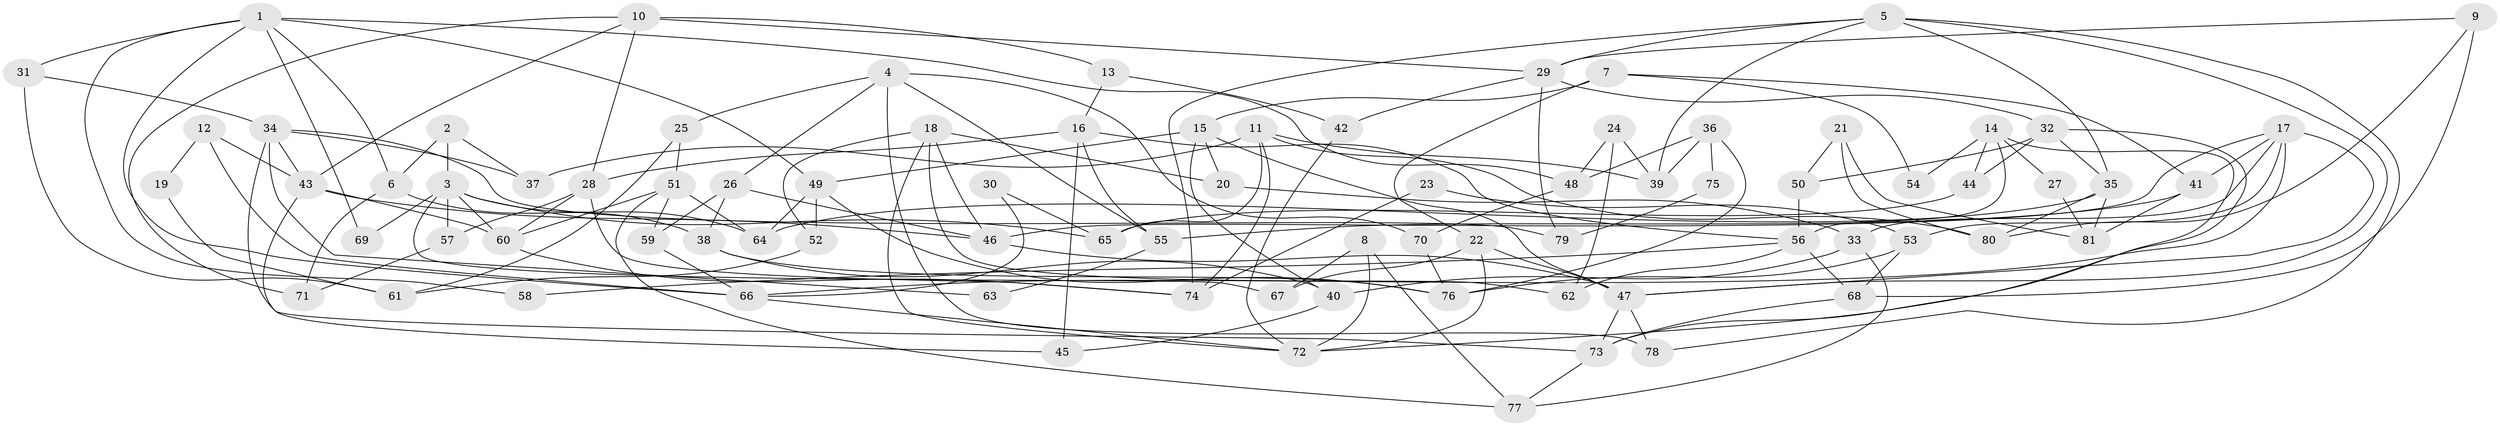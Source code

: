 // coarse degree distribution, {5: 0.08333333333333333, 9: 0.08333333333333333, 4: 0.08333333333333333, 2: 0.125, 3: 0.20833333333333334, 7: 0.125, 6: 0.16666666666666666, 13: 0.041666666666666664, 1: 0.041666666666666664, 8: 0.041666666666666664}
// Generated by graph-tools (version 1.1) at 2025/54/03/04/25 21:54:32]
// undirected, 81 vertices, 162 edges
graph export_dot {
graph [start="1"]
  node [color=gray90,style=filled];
  1;
  2;
  3;
  4;
  5;
  6;
  7;
  8;
  9;
  10;
  11;
  12;
  13;
  14;
  15;
  16;
  17;
  18;
  19;
  20;
  21;
  22;
  23;
  24;
  25;
  26;
  27;
  28;
  29;
  30;
  31;
  32;
  33;
  34;
  35;
  36;
  37;
  38;
  39;
  40;
  41;
  42;
  43;
  44;
  45;
  46;
  47;
  48;
  49;
  50;
  51;
  52;
  53;
  54;
  55;
  56;
  57;
  58;
  59;
  60;
  61;
  62;
  63;
  64;
  65;
  66;
  67;
  68;
  69;
  70;
  71;
  72;
  73;
  74;
  75;
  76;
  77;
  78;
  79;
  80;
  81;
  1 -- 31;
  1 -- 66;
  1 -- 6;
  1 -- 48;
  1 -- 49;
  1 -- 58;
  1 -- 69;
  2 -- 6;
  2 -- 3;
  2 -- 37;
  3 -- 64;
  3 -- 60;
  3 -- 57;
  3 -- 65;
  3 -- 67;
  3 -- 69;
  4 -- 70;
  4 -- 26;
  4 -- 25;
  4 -- 55;
  4 -- 78;
  5 -- 47;
  5 -- 78;
  5 -- 29;
  5 -- 35;
  5 -- 39;
  5 -- 74;
  6 -- 71;
  6 -- 38;
  7 -- 15;
  7 -- 41;
  7 -- 22;
  7 -- 54;
  8 -- 72;
  8 -- 67;
  8 -- 77;
  9 -- 68;
  9 -- 29;
  9 -- 80;
  10 -- 43;
  10 -- 29;
  10 -- 13;
  10 -- 28;
  10 -- 71;
  11 -- 39;
  11 -- 74;
  11 -- 37;
  11 -- 65;
  11 -- 80;
  12 -- 43;
  12 -- 66;
  12 -- 19;
  13 -- 16;
  13 -- 42;
  14 -- 73;
  14 -- 44;
  14 -- 27;
  14 -- 54;
  14 -- 56;
  15 -- 49;
  15 -- 40;
  15 -- 20;
  15 -- 47;
  16 -- 56;
  16 -- 28;
  16 -- 45;
  16 -- 55;
  17 -- 66;
  17 -- 41;
  17 -- 33;
  17 -- 46;
  17 -- 47;
  17 -- 53;
  18 -- 46;
  18 -- 72;
  18 -- 20;
  18 -- 52;
  18 -- 62;
  19 -- 61;
  20 -- 33;
  21 -- 50;
  21 -- 80;
  21 -- 81;
  22 -- 47;
  22 -- 67;
  22 -- 72;
  23 -- 53;
  23 -- 74;
  24 -- 39;
  24 -- 62;
  24 -- 48;
  25 -- 51;
  25 -- 61;
  26 -- 38;
  26 -- 46;
  26 -- 59;
  27 -- 81;
  28 -- 60;
  28 -- 57;
  28 -- 74;
  29 -- 32;
  29 -- 42;
  29 -- 79;
  30 -- 65;
  30 -- 66;
  31 -- 34;
  31 -- 61;
  32 -- 72;
  32 -- 35;
  32 -- 44;
  32 -- 50;
  33 -- 40;
  33 -- 77;
  34 -- 37;
  34 -- 73;
  34 -- 43;
  34 -- 63;
  34 -- 79;
  35 -- 80;
  35 -- 64;
  35 -- 81;
  36 -- 48;
  36 -- 76;
  36 -- 39;
  36 -- 75;
  38 -- 40;
  38 -- 76;
  40 -- 45;
  41 -- 81;
  41 -- 55;
  42 -- 72;
  43 -- 46;
  43 -- 45;
  43 -- 60;
  44 -- 65;
  46 -- 47;
  47 -- 73;
  47 -- 78;
  48 -- 70;
  49 -- 64;
  49 -- 52;
  49 -- 76;
  50 -- 56;
  51 -- 60;
  51 -- 77;
  51 -- 59;
  51 -- 64;
  52 -- 61;
  53 -- 76;
  53 -- 68;
  55 -- 63;
  56 -- 68;
  56 -- 58;
  56 -- 62;
  57 -- 71;
  59 -- 66;
  60 -- 74;
  66 -- 72;
  68 -- 73;
  70 -- 76;
  73 -- 77;
  75 -- 79;
}

